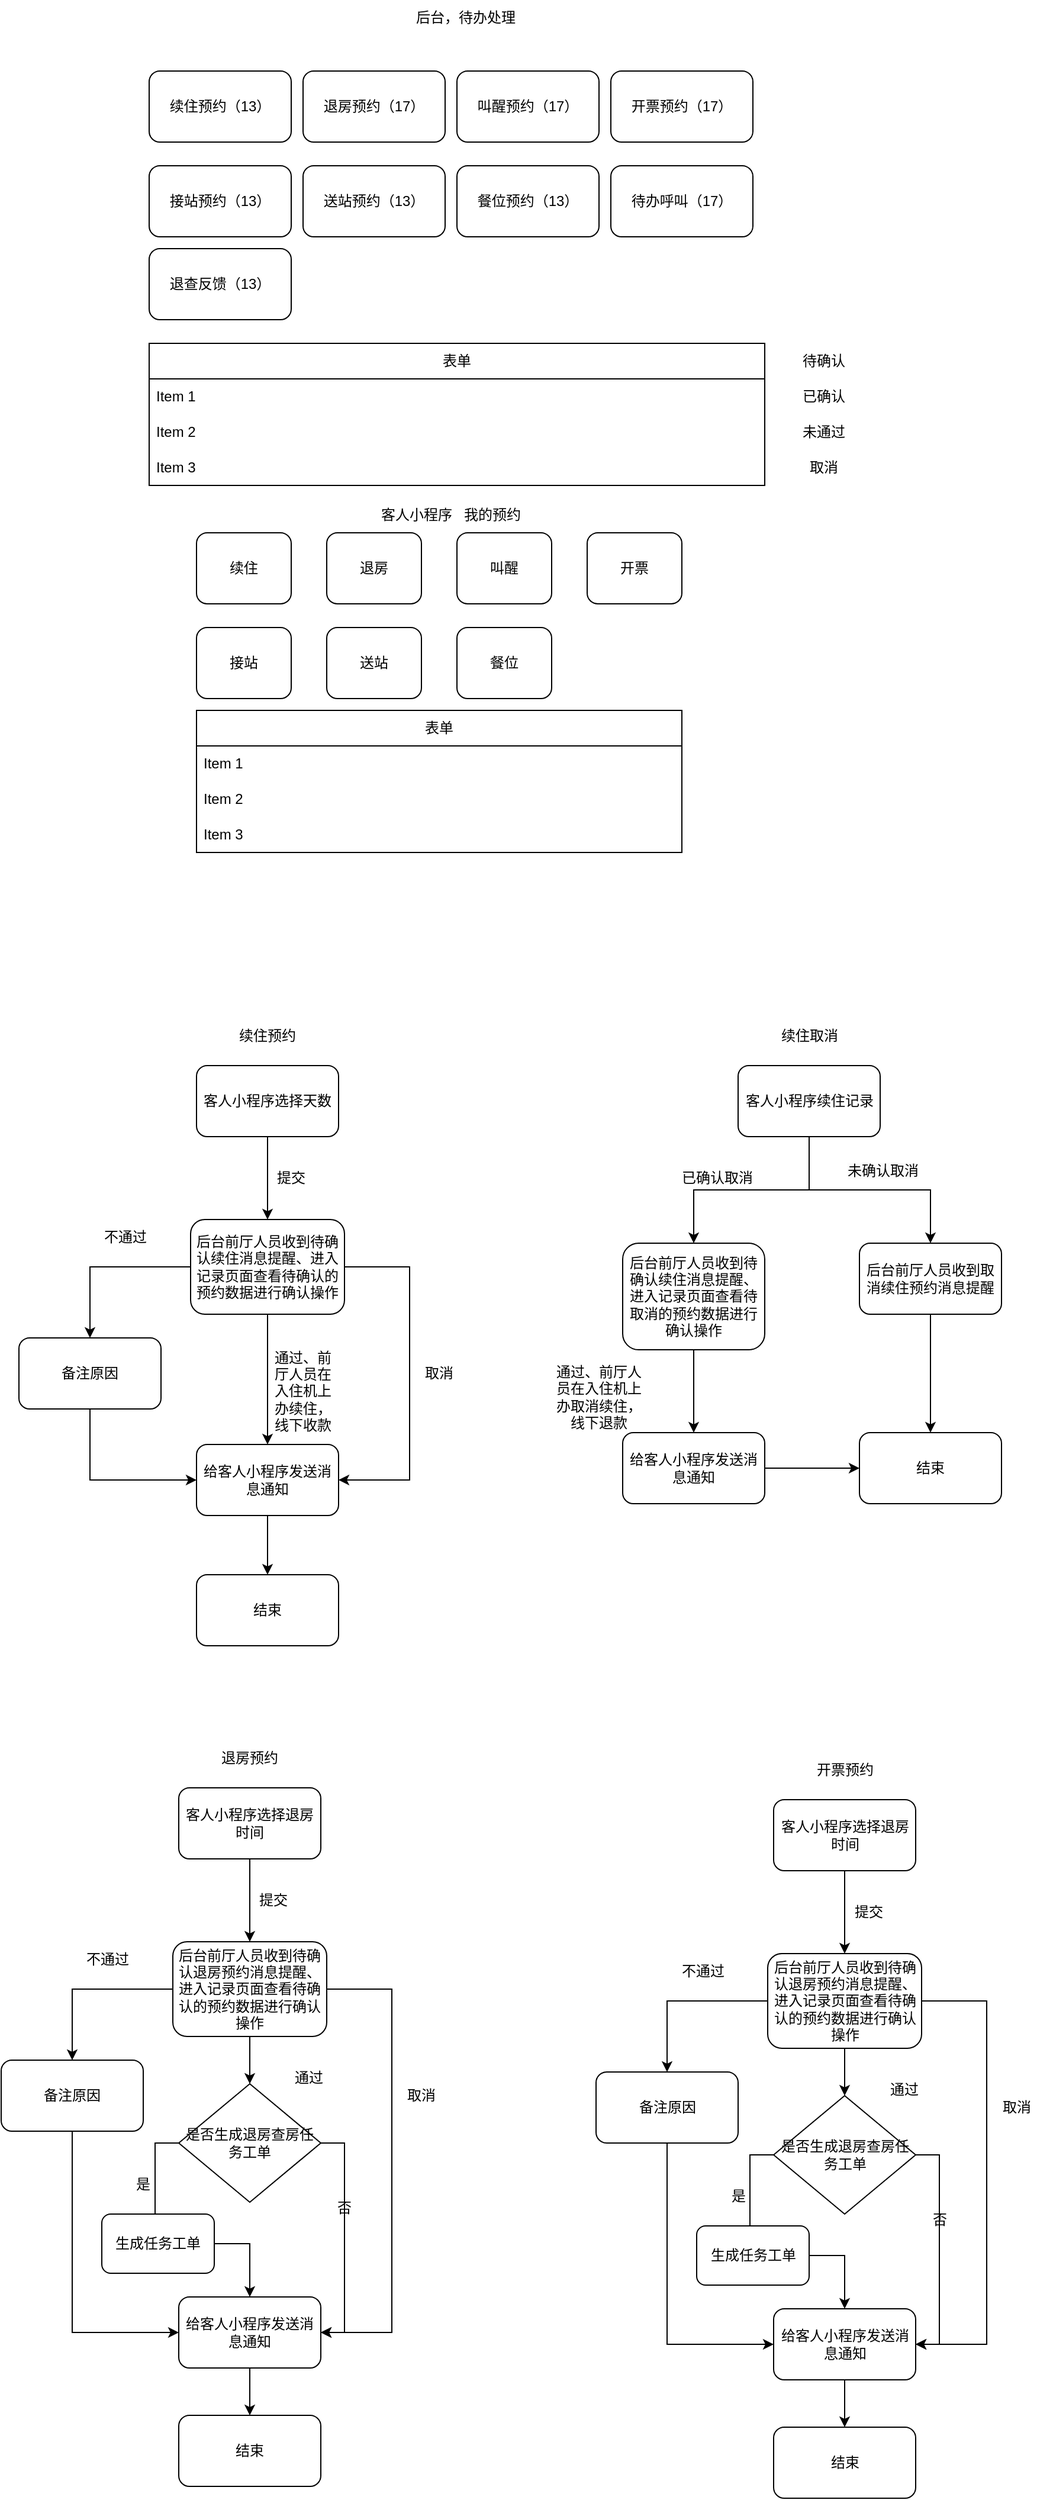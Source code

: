 <mxfile version="21.6.8" type="github">
  <diagram id="wFE0QG_FPsp0jaGvCLVb" name="Page-1">
    <mxGraphModel dx="1034" dy="432" grid="1" gridSize="10" guides="1" tooltips="1" connect="1" arrows="1" fold="1" page="1" pageScale="1" pageWidth="850" pageHeight="1100" math="0" shadow="0">
      <root>
        <mxCell id="0" />
        <mxCell id="1" parent="0" />
        <mxCell id="koKCyErYXFLNH2tnEZ0O-1" value="表单" style="swimlane;fontStyle=0;childLayout=stackLayout;horizontal=1;startSize=30;horizontalStack=0;resizeParent=1;resizeParentMax=0;resizeLast=0;collapsible=1;marginBottom=0;whiteSpace=wrap;html=1;" parent="1" vertex="1">
          <mxGeometry x="150" y="320" width="520" height="120" as="geometry" />
        </mxCell>
        <mxCell id="koKCyErYXFLNH2tnEZ0O-2" value="Item 1" style="text;strokeColor=none;fillColor=none;align=left;verticalAlign=middle;spacingLeft=4;spacingRight=4;overflow=hidden;points=[[0,0.5],[1,0.5]];portConstraint=eastwest;rotatable=0;whiteSpace=wrap;html=1;" parent="koKCyErYXFLNH2tnEZ0O-1" vertex="1">
          <mxGeometry y="30" width="520" height="30" as="geometry" />
        </mxCell>
        <mxCell id="koKCyErYXFLNH2tnEZ0O-3" value="Item 2" style="text;strokeColor=none;fillColor=none;align=left;verticalAlign=middle;spacingLeft=4;spacingRight=4;overflow=hidden;points=[[0,0.5],[1,0.5]];portConstraint=eastwest;rotatable=0;whiteSpace=wrap;html=1;" parent="koKCyErYXFLNH2tnEZ0O-1" vertex="1">
          <mxGeometry y="60" width="520" height="30" as="geometry" />
        </mxCell>
        <mxCell id="koKCyErYXFLNH2tnEZ0O-4" value="Item 3" style="text;strokeColor=none;fillColor=none;align=left;verticalAlign=middle;spacingLeft=4;spacingRight=4;overflow=hidden;points=[[0,0.5],[1,0.5]];portConstraint=eastwest;rotatable=0;whiteSpace=wrap;html=1;" parent="koKCyErYXFLNH2tnEZ0O-1" vertex="1">
          <mxGeometry y="90" width="520" height="30" as="geometry" />
        </mxCell>
        <mxCell id="koKCyErYXFLNH2tnEZ0O-7" value="续住预约（13）" style="rounded=1;whiteSpace=wrap;html=1;" parent="1" vertex="1">
          <mxGeometry x="150" y="90" width="120" height="60" as="geometry" />
        </mxCell>
        <mxCell id="koKCyErYXFLNH2tnEZ0O-8" value="退房预约（17）" style="rounded=1;whiteSpace=wrap;html=1;" parent="1" vertex="1">
          <mxGeometry x="280" y="90" width="120" height="60" as="geometry" />
        </mxCell>
        <mxCell id="koKCyErYXFLNH2tnEZ0O-9" value="待办呼叫（17）" style="rounded=1;whiteSpace=wrap;html=1;" parent="1" vertex="1">
          <mxGeometry x="540" y="170" width="120" height="60" as="geometry" />
        </mxCell>
        <mxCell id="koKCyErYXFLNH2tnEZ0O-10" value="叫醒预约（17）" style="rounded=1;whiteSpace=wrap;html=1;" parent="1" vertex="1">
          <mxGeometry x="410" y="90" width="120" height="60" as="geometry" />
        </mxCell>
        <mxCell id="koKCyErYXFLNH2tnEZ0O-11" value="开票预约（17）" style="rounded=1;whiteSpace=wrap;html=1;" parent="1" vertex="1">
          <mxGeometry x="540" y="90" width="120" height="60" as="geometry" />
        </mxCell>
        <mxCell id="koKCyErYXFLNH2tnEZ0O-12" value="接站预约（13）" style="rounded=1;whiteSpace=wrap;html=1;" parent="1" vertex="1">
          <mxGeometry x="150" y="170" width="120" height="60" as="geometry" />
        </mxCell>
        <mxCell id="koKCyErYXFLNH2tnEZ0O-13" value="送站预约（13）" style="rounded=1;whiteSpace=wrap;html=1;" parent="1" vertex="1">
          <mxGeometry x="280" y="170" width="120" height="60" as="geometry" />
        </mxCell>
        <mxCell id="koKCyErYXFLNH2tnEZ0O-14" value="餐位预约（13）" style="rounded=1;whiteSpace=wrap;html=1;" parent="1" vertex="1">
          <mxGeometry x="410" y="170" width="120" height="60" as="geometry" />
        </mxCell>
        <mxCell id="koKCyErYXFLNH2tnEZ0O-15" value="后台，待办处理" style="text;html=1;strokeColor=none;fillColor=none;align=center;verticalAlign=middle;whiteSpace=wrap;rounded=0;" parent="1" vertex="1">
          <mxGeometry x="365" y="30" width="105" height="30" as="geometry" />
        </mxCell>
        <mxCell id="koKCyErYXFLNH2tnEZ0O-16" value="客人小程序&amp;nbsp; &amp;nbsp;我的预约" style="text;html=1;strokeColor=none;fillColor=none;align=center;verticalAlign=middle;whiteSpace=wrap;rounded=0;" parent="1" vertex="1">
          <mxGeometry x="340" y="450" width="130" height="30" as="geometry" />
        </mxCell>
        <mxCell id="koKCyErYXFLNH2tnEZ0O-17" value="续住" style="rounded=1;whiteSpace=wrap;html=1;" parent="1" vertex="1">
          <mxGeometry x="190" y="480" width="80" height="60" as="geometry" />
        </mxCell>
        <mxCell id="koKCyErYXFLNH2tnEZ0O-18" value="退房" style="rounded=1;whiteSpace=wrap;html=1;" parent="1" vertex="1">
          <mxGeometry x="300" y="480" width="80" height="60" as="geometry" />
        </mxCell>
        <mxCell id="koKCyErYXFLNH2tnEZ0O-19" value="叫醒" style="rounded=1;whiteSpace=wrap;html=1;" parent="1" vertex="1">
          <mxGeometry x="410" y="480" width="80" height="60" as="geometry" />
        </mxCell>
        <mxCell id="koKCyErYXFLNH2tnEZ0O-20" value="开票" style="rounded=1;whiteSpace=wrap;html=1;" parent="1" vertex="1">
          <mxGeometry x="520" y="480" width="80" height="60" as="geometry" />
        </mxCell>
        <mxCell id="koKCyErYXFLNH2tnEZ0O-21" value="接站" style="rounded=1;whiteSpace=wrap;html=1;" parent="1" vertex="1">
          <mxGeometry x="190" y="560" width="80" height="60" as="geometry" />
        </mxCell>
        <mxCell id="koKCyErYXFLNH2tnEZ0O-22" value="送站" style="rounded=1;whiteSpace=wrap;html=1;" parent="1" vertex="1">
          <mxGeometry x="300" y="560" width="80" height="60" as="geometry" />
        </mxCell>
        <mxCell id="koKCyErYXFLNH2tnEZ0O-23" value="餐位" style="rounded=1;whiteSpace=wrap;html=1;" parent="1" vertex="1">
          <mxGeometry x="410" y="560" width="80" height="60" as="geometry" />
        </mxCell>
        <mxCell id="koKCyErYXFLNH2tnEZ0O-24" value="表单" style="swimlane;fontStyle=0;childLayout=stackLayout;horizontal=1;startSize=30;horizontalStack=0;resizeParent=1;resizeParentMax=0;resizeLast=0;collapsible=1;marginBottom=0;whiteSpace=wrap;html=1;" parent="1" vertex="1">
          <mxGeometry x="190" y="630" width="410" height="120" as="geometry" />
        </mxCell>
        <mxCell id="koKCyErYXFLNH2tnEZ0O-25" value="Item 1" style="text;strokeColor=none;fillColor=none;align=left;verticalAlign=middle;spacingLeft=4;spacingRight=4;overflow=hidden;points=[[0,0.5],[1,0.5]];portConstraint=eastwest;rotatable=0;whiteSpace=wrap;html=1;" parent="koKCyErYXFLNH2tnEZ0O-24" vertex="1">
          <mxGeometry y="30" width="410" height="30" as="geometry" />
        </mxCell>
        <mxCell id="koKCyErYXFLNH2tnEZ0O-26" value="Item 2" style="text;strokeColor=none;fillColor=none;align=left;verticalAlign=middle;spacingLeft=4;spacingRight=4;overflow=hidden;points=[[0,0.5],[1,0.5]];portConstraint=eastwest;rotatable=0;whiteSpace=wrap;html=1;" parent="koKCyErYXFLNH2tnEZ0O-24" vertex="1">
          <mxGeometry y="60" width="410" height="30" as="geometry" />
        </mxCell>
        <mxCell id="koKCyErYXFLNH2tnEZ0O-27" value="Item 3" style="text;strokeColor=none;fillColor=none;align=left;verticalAlign=middle;spacingLeft=4;spacingRight=4;overflow=hidden;points=[[0,0.5],[1,0.5]];portConstraint=eastwest;rotatable=0;whiteSpace=wrap;html=1;" parent="koKCyErYXFLNH2tnEZ0O-24" vertex="1">
          <mxGeometry y="90" width="410" height="30" as="geometry" />
        </mxCell>
        <mxCell id="i-_lk4MD_j3GVrRaepEf-1" value="退查反馈（13）" style="rounded=1;whiteSpace=wrap;html=1;" parent="1" vertex="1">
          <mxGeometry x="150" y="240" width="120" height="60" as="geometry" />
        </mxCell>
        <mxCell id="NhMcl8OpsM3l9a1iTTUJ-1" value="待确认" style="text;html=1;strokeColor=none;fillColor=none;align=center;verticalAlign=middle;whiteSpace=wrap;rounded=0;" vertex="1" parent="1">
          <mxGeometry x="690" y="320" width="60" height="30" as="geometry" />
        </mxCell>
        <mxCell id="NhMcl8OpsM3l9a1iTTUJ-2" value="已确认" style="text;html=1;strokeColor=none;fillColor=none;align=center;verticalAlign=middle;whiteSpace=wrap;rounded=0;" vertex="1" parent="1">
          <mxGeometry x="690" y="350" width="60" height="30" as="geometry" />
        </mxCell>
        <mxCell id="NhMcl8OpsM3l9a1iTTUJ-3" value="未通过" style="text;html=1;strokeColor=none;fillColor=none;align=center;verticalAlign=middle;whiteSpace=wrap;rounded=0;" vertex="1" parent="1">
          <mxGeometry x="690" y="380" width="60" height="30" as="geometry" />
        </mxCell>
        <mxCell id="NhMcl8OpsM3l9a1iTTUJ-4" value="取消" style="text;html=1;strokeColor=none;fillColor=none;align=center;verticalAlign=middle;whiteSpace=wrap;rounded=0;" vertex="1" parent="1">
          <mxGeometry x="690" y="410" width="60" height="30" as="geometry" />
        </mxCell>
        <mxCell id="NhMcl8OpsM3l9a1iTTUJ-5" value="续住预约" style="text;html=1;strokeColor=none;fillColor=none;align=center;verticalAlign=middle;whiteSpace=wrap;rounded=0;" vertex="1" parent="1">
          <mxGeometry x="220" y="890" width="60" height="30" as="geometry" />
        </mxCell>
        <mxCell id="NhMcl8OpsM3l9a1iTTUJ-9" style="edgeStyle=orthogonalEdgeStyle;rounded=0;orthogonalLoop=1;jettySize=auto;html=1;entryX=0.5;entryY=0;entryDx=0;entryDy=0;" edge="1" parent="1" source="NhMcl8OpsM3l9a1iTTUJ-6" target="NhMcl8OpsM3l9a1iTTUJ-7">
          <mxGeometry relative="1" as="geometry" />
        </mxCell>
        <mxCell id="NhMcl8OpsM3l9a1iTTUJ-6" value="客人小程序选择天数" style="rounded=1;whiteSpace=wrap;html=1;" vertex="1" parent="1">
          <mxGeometry x="190" y="930" width="120" height="60" as="geometry" />
        </mxCell>
        <mxCell id="NhMcl8OpsM3l9a1iTTUJ-11" style="edgeStyle=orthogonalEdgeStyle;rounded=0;orthogonalLoop=1;jettySize=auto;html=1;entryX=0.5;entryY=0;entryDx=0;entryDy=0;" edge="1" parent="1" source="NhMcl8OpsM3l9a1iTTUJ-7" target="NhMcl8OpsM3l9a1iTTUJ-10">
          <mxGeometry relative="1" as="geometry" />
        </mxCell>
        <mxCell id="NhMcl8OpsM3l9a1iTTUJ-15" style="edgeStyle=orthogonalEdgeStyle;rounded=0;orthogonalLoop=1;jettySize=auto;html=1;" edge="1" parent="1" source="NhMcl8OpsM3l9a1iTTUJ-7" target="NhMcl8OpsM3l9a1iTTUJ-13">
          <mxGeometry relative="1" as="geometry" />
        </mxCell>
        <mxCell id="NhMcl8OpsM3l9a1iTTUJ-21" style="edgeStyle=orthogonalEdgeStyle;rounded=0;orthogonalLoop=1;jettySize=auto;html=1;entryX=1;entryY=0.5;entryDx=0;entryDy=0;" edge="1" parent="1" source="NhMcl8OpsM3l9a1iTTUJ-7" target="NhMcl8OpsM3l9a1iTTUJ-10">
          <mxGeometry relative="1" as="geometry">
            <Array as="points">
              <mxPoint x="370" y="1100" />
              <mxPoint x="370" y="1280" />
            </Array>
          </mxGeometry>
        </mxCell>
        <mxCell id="NhMcl8OpsM3l9a1iTTUJ-7" value="后台前厅人员收到待确认续住消息提醒、进入记录页面查看待确认的预约数据进行确认操作" style="rounded=1;whiteSpace=wrap;html=1;" vertex="1" parent="1">
          <mxGeometry x="185" y="1060" width="130" height="80" as="geometry" />
        </mxCell>
        <mxCell id="NhMcl8OpsM3l9a1iTTUJ-24" style="edgeStyle=orthogonalEdgeStyle;rounded=0;orthogonalLoop=1;jettySize=auto;html=1;entryX=0.5;entryY=0;entryDx=0;entryDy=0;" edge="1" parent="1" source="NhMcl8OpsM3l9a1iTTUJ-10" target="NhMcl8OpsM3l9a1iTTUJ-23">
          <mxGeometry relative="1" as="geometry" />
        </mxCell>
        <mxCell id="NhMcl8OpsM3l9a1iTTUJ-10" value="给客人小程序发送消息通知" style="rounded=1;whiteSpace=wrap;html=1;" vertex="1" parent="1">
          <mxGeometry x="190" y="1250" width="120" height="60" as="geometry" />
        </mxCell>
        <mxCell id="NhMcl8OpsM3l9a1iTTUJ-12" value="提交" style="text;html=1;strokeColor=none;fillColor=none;align=center;verticalAlign=middle;whiteSpace=wrap;rounded=0;" vertex="1" parent="1">
          <mxGeometry x="240" y="1010" width="60" height="30" as="geometry" />
        </mxCell>
        <mxCell id="NhMcl8OpsM3l9a1iTTUJ-22" style="edgeStyle=orthogonalEdgeStyle;rounded=0;orthogonalLoop=1;jettySize=auto;html=1;entryX=0;entryY=0.5;entryDx=0;entryDy=0;" edge="1" parent="1" source="NhMcl8OpsM3l9a1iTTUJ-13" target="NhMcl8OpsM3l9a1iTTUJ-10">
          <mxGeometry relative="1" as="geometry">
            <Array as="points">
              <mxPoint x="100" y="1280" />
            </Array>
          </mxGeometry>
        </mxCell>
        <mxCell id="NhMcl8OpsM3l9a1iTTUJ-13" value="备注原因" style="rounded=1;whiteSpace=wrap;html=1;" vertex="1" parent="1">
          <mxGeometry x="40" y="1160" width="120" height="60" as="geometry" />
        </mxCell>
        <mxCell id="NhMcl8OpsM3l9a1iTTUJ-17" value="不通过" style="text;html=1;strokeColor=none;fillColor=none;align=center;verticalAlign=middle;whiteSpace=wrap;rounded=0;" vertex="1" parent="1">
          <mxGeometry x="100" y="1060" width="60" height="30" as="geometry" />
        </mxCell>
        <mxCell id="NhMcl8OpsM3l9a1iTTUJ-18" value="通过、前厅人员在入住机上办续住，线下收款" style="text;html=1;strokeColor=none;fillColor=none;align=center;verticalAlign=middle;whiteSpace=wrap;rounded=0;" vertex="1" parent="1">
          <mxGeometry x="250" y="1170" width="60" height="70" as="geometry" />
        </mxCell>
        <mxCell id="NhMcl8OpsM3l9a1iTTUJ-20" value="取消" style="text;html=1;strokeColor=none;fillColor=none;align=center;verticalAlign=middle;whiteSpace=wrap;rounded=0;" vertex="1" parent="1">
          <mxGeometry x="365" y="1165" width="60" height="50" as="geometry" />
        </mxCell>
        <mxCell id="NhMcl8OpsM3l9a1iTTUJ-23" value="结束" style="rounded=1;whiteSpace=wrap;html=1;" vertex="1" parent="1">
          <mxGeometry x="190" y="1360" width="120" height="60" as="geometry" />
        </mxCell>
        <mxCell id="NhMcl8OpsM3l9a1iTTUJ-28" value="续住取消" style="text;html=1;strokeColor=none;fillColor=none;align=center;verticalAlign=middle;whiteSpace=wrap;rounded=0;" vertex="1" parent="1">
          <mxGeometry x="677.5" y="890" width="60" height="30" as="geometry" />
        </mxCell>
        <mxCell id="NhMcl8OpsM3l9a1iTTUJ-46" style="edgeStyle=orthogonalEdgeStyle;rounded=0;orthogonalLoop=1;jettySize=auto;html=1;entryX=0.5;entryY=0;entryDx=0;entryDy=0;" edge="1" parent="1" source="NhMcl8OpsM3l9a1iTTUJ-30" target="NhMcl8OpsM3l9a1iTTUJ-44">
          <mxGeometry relative="1" as="geometry" />
        </mxCell>
        <mxCell id="NhMcl8OpsM3l9a1iTTUJ-47" style="edgeStyle=orthogonalEdgeStyle;rounded=0;orthogonalLoop=1;jettySize=auto;html=1;entryX=0.5;entryY=0;entryDx=0;entryDy=0;" edge="1" parent="1" source="NhMcl8OpsM3l9a1iTTUJ-30" target="NhMcl8OpsM3l9a1iTTUJ-45">
          <mxGeometry relative="1" as="geometry" />
        </mxCell>
        <mxCell id="NhMcl8OpsM3l9a1iTTUJ-30" value="客人小程序续住记录" style="rounded=1;whiteSpace=wrap;html=1;" vertex="1" parent="1">
          <mxGeometry x="647.5" y="930" width="120" height="60" as="geometry" />
        </mxCell>
        <mxCell id="NhMcl8OpsM3l9a1iTTUJ-53" style="edgeStyle=orthogonalEdgeStyle;rounded=0;orthogonalLoop=1;jettySize=auto;html=1;entryX=0.5;entryY=0;entryDx=0;entryDy=0;" edge="1" parent="1" source="NhMcl8OpsM3l9a1iTTUJ-44" target="NhMcl8OpsM3l9a1iTTUJ-52">
          <mxGeometry relative="1" as="geometry" />
        </mxCell>
        <mxCell id="NhMcl8OpsM3l9a1iTTUJ-44" value="后台前厅人员收到待确认续住消息提醒、进入记录页面查看待取消的预约数据进行确认操作" style="rounded=1;whiteSpace=wrap;html=1;" vertex="1" parent="1">
          <mxGeometry x="550" y="1080" width="120" height="90" as="geometry" />
        </mxCell>
        <mxCell id="NhMcl8OpsM3l9a1iTTUJ-51" value="" style="edgeStyle=orthogonalEdgeStyle;rounded=0;orthogonalLoop=1;jettySize=auto;html=1;" edge="1" parent="1" source="NhMcl8OpsM3l9a1iTTUJ-45" target="NhMcl8OpsM3l9a1iTTUJ-50">
          <mxGeometry relative="1" as="geometry" />
        </mxCell>
        <mxCell id="NhMcl8OpsM3l9a1iTTUJ-45" value="后台前厅人员收到取消续住预约消息提醒" style="rounded=1;whiteSpace=wrap;html=1;" vertex="1" parent="1">
          <mxGeometry x="750" y="1080" width="120" height="60" as="geometry" />
        </mxCell>
        <mxCell id="NhMcl8OpsM3l9a1iTTUJ-48" value="已确认取消" style="text;html=1;strokeColor=none;fillColor=none;align=center;verticalAlign=middle;whiteSpace=wrap;rounded=0;" vertex="1" parent="1">
          <mxGeometry x="590" y="1010" width="80" height="30" as="geometry" />
        </mxCell>
        <mxCell id="NhMcl8OpsM3l9a1iTTUJ-49" value="&lt;span style=&quot;color: rgb(0, 0, 0); font-family: Helvetica; font-size: 12px; font-style: normal; font-variant-ligatures: normal; font-variant-caps: normal; font-weight: 400; letter-spacing: normal; orphans: 2; text-align: center; text-indent: 0px; text-transform: none; widows: 2; word-spacing: 0px; -webkit-text-stroke-width: 0px; background-color: rgb(251, 251, 251); text-decoration-thickness: initial; text-decoration-style: initial; text-decoration-color: initial; float: none; display: inline !important;&quot;&gt;未确认取消&lt;/span&gt;" style="text;whiteSpace=wrap;html=1;" vertex="1" parent="1">
          <mxGeometry x="737.5" y="1005" width="90" height="40" as="geometry" />
        </mxCell>
        <mxCell id="NhMcl8OpsM3l9a1iTTUJ-50" value="结束" style="rounded=1;whiteSpace=wrap;html=1;" vertex="1" parent="1">
          <mxGeometry x="750" y="1240" width="120" height="60" as="geometry" />
        </mxCell>
        <mxCell id="NhMcl8OpsM3l9a1iTTUJ-56" style="edgeStyle=orthogonalEdgeStyle;rounded=0;orthogonalLoop=1;jettySize=auto;html=1;entryX=0;entryY=0.5;entryDx=0;entryDy=0;" edge="1" parent="1" source="NhMcl8OpsM3l9a1iTTUJ-52" target="NhMcl8OpsM3l9a1iTTUJ-50">
          <mxGeometry relative="1" as="geometry" />
        </mxCell>
        <mxCell id="NhMcl8OpsM3l9a1iTTUJ-52" value="给客人小程序发送消息通知" style="rounded=1;whiteSpace=wrap;html=1;" vertex="1" parent="1">
          <mxGeometry x="550" y="1240" width="120" height="60" as="geometry" />
        </mxCell>
        <mxCell id="NhMcl8OpsM3l9a1iTTUJ-54" value="通过、前厅人员在入住机上办取消续住，线下退款" style="text;html=1;strokeColor=none;fillColor=none;align=center;verticalAlign=middle;whiteSpace=wrap;rounded=0;" vertex="1" parent="1">
          <mxGeometry x="490" y="1170" width="80" height="80" as="geometry" />
        </mxCell>
        <mxCell id="NhMcl8OpsM3l9a1iTTUJ-57" value="退房预约" style="text;html=1;strokeColor=none;fillColor=none;align=center;verticalAlign=middle;whiteSpace=wrap;rounded=0;" vertex="1" parent="1">
          <mxGeometry x="205" y="1500" width="60" height="30" as="geometry" />
        </mxCell>
        <mxCell id="NhMcl8OpsM3l9a1iTTUJ-58" style="edgeStyle=orthogonalEdgeStyle;rounded=0;orthogonalLoop=1;jettySize=auto;html=1;entryX=0.5;entryY=0;entryDx=0;entryDy=0;" edge="1" parent="1" source="NhMcl8OpsM3l9a1iTTUJ-59" target="NhMcl8OpsM3l9a1iTTUJ-63">
          <mxGeometry relative="1" as="geometry" />
        </mxCell>
        <mxCell id="NhMcl8OpsM3l9a1iTTUJ-59" value="客人小程序选择退房时间" style="rounded=1;whiteSpace=wrap;html=1;" vertex="1" parent="1">
          <mxGeometry x="175" y="1540" width="120" height="60" as="geometry" />
        </mxCell>
        <mxCell id="NhMcl8OpsM3l9a1iTTUJ-61" style="edgeStyle=orthogonalEdgeStyle;rounded=0;orthogonalLoop=1;jettySize=auto;html=1;" edge="1" parent="1" source="NhMcl8OpsM3l9a1iTTUJ-63" target="NhMcl8OpsM3l9a1iTTUJ-68">
          <mxGeometry relative="1" as="geometry" />
        </mxCell>
        <mxCell id="NhMcl8OpsM3l9a1iTTUJ-62" style="edgeStyle=orthogonalEdgeStyle;rounded=0;orthogonalLoop=1;jettySize=auto;html=1;entryX=1;entryY=0.5;entryDx=0;entryDy=0;" edge="1" parent="1" source="NhMcl8OpsM3l9a1iTTUJ-63" target="NhMcl8OpsM3l9a1iTTUJ-65">
          <mxGeometry relative="1" as="geometry">
            <Array as="points">
              <mxPoint x="355" y="1710" />
              <mxPoint x="355" y="2000" />
            </Array>
          </mxGeometry>
        </mxCell>
        <mxCell id="NhMcl8OpsM3l9a1iTTUJ-78" style="edgeStyle=orthogonalEdgeStyle;rounded=0;orthogonalLoop=1;jettySize=auto;html=1;entryX=0.5;entryY=0;entryDx=0;entryDy=0;" edge="1" parent="1" source="NhMcl8OpsM3l9a1iTTUJ-63" target="NhMcl8OpsM3l9a1iTTUJ-76">
          <mxGeometry relative="1" as="geometry" />
        </mxCell>
        <mxCell id="NhMcl8OpsM3l9a1iTTUJ-63" value="后台前厅人员收到待确认退房预约消息提醒、进入记录页面查看待确认的预约数据进行确认操作" style="rounded=1;whiteSpace=wrap;html=1;" vertex="1" parent="1">
          <mxGeometry x="170" y="1670" width="130" height="80" as="geometry" />
        </mxCell>
        <mxCell id="NhMcl8OpsM3l9a1iTTUJ-64" style="edgeStyle=orthogonalEdgeStyle;rounded=0;orthogonalLoop=1;jettySize=auto;html=1;entryX=0.5;entryY=0;entryDx=0;entryDy=0;" edge="1" parent="1" source="NhMcl8OpsM3l9a1iTTUJ-65" target="NhMcl8OpsM3l9a1iTTUJ-72">
          <mxGeometry relative="1" as="geometry" />
        </mxCell>
        <mxCell id="NhMcl8OpsM3l9a1iTTUJ-65" value="给客人小程序发送消息通知" style="rounded=1;whiteSpace=wrap;html=1;" vertex="1" parent="1">
          <mxGeometry x="175" y="1970" width="120" height="60" as="geometry" />
        </mxCell>
        <mxCell id="NhMcl8OpsM3l9a1iTTUJ-66" value="提交" style="text;html=1;strokeColor=none;fillColor=none;align=center;verticalAlign=middle;whiteSpace=wrap;rounded=0;" vertex="1" parent="1">
          <mxGeometry x="225" y="1620" width="60" height="30" as="geometry" />
        </mxCell>
        <mxCell id="NhMcl8OpsM3l9a1iTTUJ-67" style="edgeStyle=orthogonalEdgeStyle;rounded=0;orthogonalLoop=1;jettySize=auto;html=1;entryX=0;entryY=0.5;entryDx=0;entryDy=0;" edge="1" parent="1" source="NhMcl8OpsM3l9a1iTTUJ-68" target="NhMcl8OpsM3l9a1iTTUJ-65">
          <mxGeometry relative="1" as="geometry">
            <Array as="points">
              <mxPoint x="85" y="2000" />
            </Array>
          </mxGeometry>
        </mxCell>
        <mxCell id="NhMcl8OpsM3l9a1iTTUJ-68" value="备注原因" style="rounded=1;whiteSpace=wrap;html=1;" vertex="1" parent="1">
          <mxGeometry x="25" y="1770" width="120" height="60" as="geometry" />
        </mxCell>
        <mxCell id="NhMcl8OpsM3l9a1iTTUJ-69" value="不通过" style="text;html=1;strokeColor=none;fillColor=none;align=center;verticalAlign=middle;whiteSpace=wrap;rounded=0;" vertex="1" parent="1">
          <mxGeometry x="85" y="1670" width="60" height="30" as="geometry" />
        </mxCell>
        <mxCell id="NhMcl8OpsM3l9a1iTTUJ-70" value="通过" style="text;html=1;strokeColor=none;fillColor=none;align=center;verticalAlign=middle;whiteSpace=wrap;rounded=0;" vertex="1" parent="1">
          <mxGeometry x="255" y="1750" width="60" height="70" as="geometry" />
        </mxCell>
        <mxCell id="NhMcl8OpsM3l9a1iTTUJ-71" value="取消" style="text;html=1;strokeColor=none;fillColor=none;align=center;verticalAlign=middle;whiteSpace=wrap;rounded=0;" vertex="1" parent="1">
          <mxGeometry x="350" y="1775" width="60" height="50" as="geometry" />
        </mxCell>
        <mxCell id="NhMcl8OpsM3l9a1iTTUJ-72" value="结束" style="rounded=1;whiteSpace=wrap;html=1;" vertex="1" parent="1">
          <mxGeometry x="175" y="2070" width="120" height="60" as="geometry" />
        </mxCell>
        <mxCell id="NhMcl8OpsM3l9a1iTTUJ-79" style="edgeStyle=orthogonalEdgeStyle;rounded=0;orthogonalLoop=1;jettySize=auto;html=1;entryX=1;entryY=0.5;entryDx=0;entryDy=0;" edge="1" parent="1" source="NhMcl8OpsM3l9a1iTTUJ-76" target="NhMcl8OpsM3l9a1iTTUJ-65">
          <mxGeometry relative="1" as="geometry">
            <Array as="points">
              <mxPoint x="315" y="1840" />
              <mxPoint x="315" y="2000" />
            </Array>
          </mxGeometry>
        </mxCell>
        <mxCell id="NhMcl8OpsM3l9a1iTTUJ-81" style="edgeStyle=orthogonalEdgeStyle;rounded=0;orthogonalLoop=1;jettySize=auto;html=1;exitX=0;exitY=0.5;exitDx=0;exitDy=0;entryX=0.5;entryY=0;entryDx=0;entryDy=0;" edge="1" parent="1" source="NhMcl8OpsM3l9a1iTTUJ-76" target="NhMcl8OpsM3l9a1iTTUJ-80">
          <mxGeometry relative="1" as="geometry" />
        </mxCell>
        <mxCell id="NhMcl8OpsM3l9a1iTTUJ-76" value="是否生成退房查房任务工单" style="rhombus;whiteSpace=wrap;html=1;" vertex="1" parent="1">
          <mxGeometry x="175" y="1790" width="120" height="100" as="geometry" />
        </mxCell>
        <mxCell id="NhMcl8OpsM3l9a1iTTUJ-82" style="edgeStyle=orthogonalEdgeStyle;rounded=0;orthogonalLoop=1;jettySize=auto;html=1;exitX=1;exitY=0.5;exitDx=0;exitDy=0;entryX=0.5;entryY=0;entryDx=0;entryDy=0;" edge="1" parent="1" source="NhMcl8OpsM3l9a1iTTUJ-80" target="NhMcl8OpsM3l9a1iTTUJ-65">
          <mxGeometry relative="1" as="geometry" />
        </mxCell>
        <mxCell id="NhMcl8OpsM3l9a1iTTUJ-80" value="生成任务工单" style="rounded=1;whiteSpace=wrap;html=1;" vertex="1" parent="1">
          <mxGeometry x="110" y="1900" width="95" height="50" as="geometry" />
        </mxCell>
        <mxCell id="NhMcl8OpsM3l9a1iTTUJ-83" value="否" style="text;html=1;strokeColor=none;fillColor=none;align=center;verticalAlign=middle;whiteSpace=wrap;rounded=0;" vertex="1" parent="1">
          <mxGeometry x="285" y="1880" width="60" height="30" as="geometry" />
        </mxCell>
        <mxCell id="NhMcl8OpsM3l9a1iTTUJ-84" value="是" style="text;html=1;strokeColor=none;fillColor=none;align=center;verticalAlign=middle;whiteSpace=wrap;rounded=0;" vertex="1" parent="1">
          <mxGeometry x="115" y="1860" width="60" height="30" as="geometry" />
        </mxCell>
        <mxCell id="NhMcl8OpsM3l9a1iTTUJ-85" value="开票预约" style="text;html=1;strokeColor=none;fillColor=none;align=center;verticalAlign=middle;whiteSpace=wrap;rounded=0;" vertex="1" parent="1">
          <mxGeometry x="707.5" y="1510" width="60" height="30" as="geometry" />
        </mxCell>
        <mxCell id="NhMcl8OpsM3l9a1iTTUJ-86" style="edgeStyle=orthogonalEdgeStyle;rounded=0;orthogonalLoop=1;jettySize=auto;html=1;entryX=0.5;entryY=0;entryDx=0;entryDy=0;" edge="1" parent="1" source="NhMcl8OpsM3l9a1iTTUJ-87" target="NhMcl8OpsM3l9a1iTTUJ-91">
          <mxGeometry relative="1" as="geometry" />
        </mxCell>
        <mxCell id="NhMcl8OpsM3l9a1iTTUJ-87" value="客人小程序选择退房时间" style="rounded=1;whiteSpace=wrap;html=1;" vertex="1" parent="1">
          <mxGeometry x="677.5" y="1550" width="120" height="60" as="geometry" />
        </mxCell>
        <mxCell id="NhMcl8OpsM3l9a1iTTUJ-88" style="edgeStyle=orthogonalEdgeStyle;rounded=0;orthogonalLoop=1;jettySize=auto;html=1;" edge="1" parent="1" source="NhMcl8OpsM3l9a1iTTUJ-91" target="NhMcl8OpsM3l9a1iTTUJ-96">
          <mxGeometry relative="1" as="geometry" />
        </mxCell>
        <mxCell id="NhMcl8OpsM3l9a1iTTUJ-89" style="edgeStyle=orthogonalEdgeStyle;rounded=0;orthogonalLoop=1;jettySize=auto;html=1;entryX=1;entryY=0.5;entryDx=0;entryDy=0;" edge="1" parent="1" source="NhMcl8OpsM3l9a1iTTUJ-91" target="NhMcl8OpsM3l9a1iTTUJ-93">
          <mxGeometry relative="1" as="geometry">
            <Array as="points">
              <mxPoint x="857.5" y="1720" />
              <mxPoint x="857.5" y="2010" />
            </Array>
          </mxGeometry>
        </mxCell>
        <mxCell id="NhMcl8OpsM3l9a1iTTUJ-90" style="edgeStyle=orthogonalEdgeStyle;rounded=0;orthogonalLoop=1;jettySize=auto;html=1;entryX=0.5;entryY=0;entryDx=0;entryDy=0;" edge="1" parent="1" source="NhMcl8OpsM3l9a1iTTUJ-91" target="NhMcl8OpsM3l9a1iTTUJ-103">
          <mxGeometry relative="1" as="geometry" />
        </mxCell>
        <mxCell id="NhMcl8OpsM3l9a1iTTUJ-91" value="后台前厅人员收到待确认退房预约消息提醒、进入记录页面查看待确认的预约数据进行确认操作" style="rounded=1;whiteSpace=wrap;html=1;" vertex="1" parent="1">
          <mxGeometry x="672.5" y="1680" width="130" height="80" as="geometry" />
        </mxCell>
        <mxCell id="NhMcl8OpsM3l9a1iTTUJ-92" style="edgeStyle=orthogonalEdgeStyle;rounded=0;orthogonalLoop=1;jettySize=auto;html=1;entryX=0.5;entryY=0;entryDx=0;entryDy=0;" edge="1" parent="1" source="NhMcl8OpsM3l9a1iTTUJ-93" target="NhMcl8OpsM3l9a1iTTUJ-100">
          <mxGeometry relative="1" as="geometry" />
        </mxCell>
        <mxCell id="NhMcl8OpsM3l9a1iTTUJ-93" value="给客人小程序发送消息通知" style="rounded=1;whiteSpace=wrap;html=1;" vertex="1" parent="1">
          <mxGeometry x="677.5" y="1980" width="120" height="60" as="geometry" />
        </mxCell>
        <mxCell id="NhMcl8OpsM3l9a1iTTUJ-94" value="提交" style="text;html=1;strokeColor=none;fillColor=none;align=center;verticalAlign=middle;whiteSpace=wrap;rounded=0;" vertex="1" parent="1">
          <mxGeometry x="727.5" y="1630" width="60" height="30" as="geometry" />
        </mxCell>
        <mxCell id="NhMcl8OpsM3l9a1iTTUJ-95" style="edgeStyle=orthogonalEdgeStyle;rounded=0;orthogonalLoop=1;jettySize=auto;html=1;entryX=0;entryY=0.5;entryDx=0;entryDy=0;" edge="1" parent="1" source="NhMcl8OpsM3l9a1iTTUJ-96" target="NhMcl8OpsM3l9a1iTTUJ-93">
          <mxGeometry relative="1" as="geometry">
            <Array as="points">
              <mxPoint x="587.5" y="2010" />
            </Array>
          </mxGeometry>
        </mxCell>
        <mxCell id="NhMcl8OpsM3l9a1iTTUJ-96" value="备注原因" style="rounded=1;whiteSpace=wrap;html=1;" vertex="1" parent="1">
          <mxGeometry x="527.5" y="1780" width="120" height="60" as="geometry" />
        </mxCell>
        <mxCell id="NhMcl8OpsM3l9a1iTTUJ-97" value="不通过" style="text;html=1;strokeColor=none;fillColor=none;align=center;verticalAlign=middle;whiteSpace=wrap;rounded=0;" vertex="1" parent="1">
          <mxGeometry x="587.5" y="1680" width="60" height="30" as="geometry" />
        </mxCell>
        <mxCell id="NhMcl8OpsM3l9a1iTTUJ-98" value="通过" style="text;html=1;strokeColor=none;fillColor=none;align=center;verticalAlign=middle;whiteSpace=wrap;rounded=0;" vertex="1" parent="1">
          <mxGeometry x="757.5" y="1760" width="60" height="70" as="geometry" />
        </mxCell>
        <mxCell id="NhMcl8OpsM3l9a1iTTUJ-99" value="取消" style="text;html=1;strokeColor=none;fillColor=none;align=center;verticalAlign=middle;whiteSpace=wrap;rounded=0;" vertex="1" parent="1">
          <mxGeometry x="852.5" y="1785" width="60" height="50" as="geometry" />
        </mxCell>
        <mxCell id="NhMcl8OpsM3l9a1iTTUJ-100" value="结束" style="rounded=1;whiteSpace=wrap;html=1;" vertex="1" parent="1">
          <mxGeometry x="677.5" y="2080" width="120" height="60" as="geometry" />
        </mxCell>
        <mxCell id="NhMcl8OpsM3l9a1iTTUJ-101" style="edgeStyle=orthogonalEdgeStyle;rounded=0;orthogonalLoop=1;jettySize=auto;html=1;entryX=1;entryY=0.5;entryDx=0;entryDy=0;" edge="1" parent="1" source="NhMcl8OpsM3l9a1iTTUJ-103" target="NhMcl8OpsM3l9a1iTTUJ-93">
          <mxGeometry relative="1" as="geometry">
            <Array as="points">
              <mxPoint x="817.5" y="1850" />
              <mxPoint x="817.5" y="2010" />
            </Array>
          </mxGeometry>
        </mxCell>
        <mxCell id="NhMcl8OpsM3l9a1iTTUJ-102" style="edgeStyle=orthogonalEdgeStyle;rounded=0;orthogonalLoop=1;jettySize=auto;html=1;exitX=0;exitY=0.5;exitDx=0;exitDy=0;entryX=0.5;entryY=0;entryDx=0;entryDy=0;" edge="1" parent="1" source="NhMcl8OpsM3l9a1iTTUJ-103" target="NhMcl8OpsM3l9a1iTTUJ-105">
          <mxGeometry relative="1" as="geometry" />
        </mxCell>
        <mxCell id="NhMcl8OpsM3l9a1iTTUJ-103" value="是否生成退房查房任务工单" style="rhombus;whiteSpace=wrap;html=1;" vertex="1" parent="1">
          <mxGeometry x="677.5" y="1800" width="120" height="100" as="geometry" />
        </mxCell>
        <mxCell id="NhMcl8OpsM3l9a1iTTUJ-104" style="edgeStyle=orthogonalEdgeStyle;rounded=0;orthogonalLoop=1;jettySize=auto;html=1;exitX=1;exitY=0.5;exitDx=0;exitDy=0;entryX=0.5;entryY=0;entryDx=0;entryDy=0;" edge="1" parent="1" source="NhMcl8OpsM3l9a1iTTUJ-105" target="NhMcl8OpsM3l9a1iTTUJ-93">
          <mxGeometry relative="1" as="geometry" />
        </mxCell>
        <mxCell id="NhMcl8OpsM3l9a1iTTUJ-105" value="生成任务工单" style="rounded=1;whiteSpace=wrap;html=1;" vertex="1" parent="1">
          <mxGeometry x="612.5" y="1910" width="95" height="50" as="geometry" />
        </mxCell>
        <mxCell id="NhMcl8OpsM3l9a1iTTUJ-106" value="否" style="text;html=1;strokeColor=none;fillColor=none;align=center;verticalAlign=middle;whiteSpace=wrap;rounded=0;" vertex="1" parent="1">
          <mxGeometry x="787.5" y="1890" width="60" height="30" as="geometry" />
        </mxCell>
        <mxCell id="NhMcl8OpsM3l9a1iTTUJ-107" value="是" style="text;html=1;strokeColor=none;fillColor=none;align=center;verticalAlign=middle;whiteSpace=wrap;rounded=0;" vertex="1" parent="1">
          <mxGeometry x="617.5" y="1870" width="60" height="30" as="geometry" />
        </mxCell>
      </root>
    </mxGraphModel>
  </diagram>
</mxfile>
